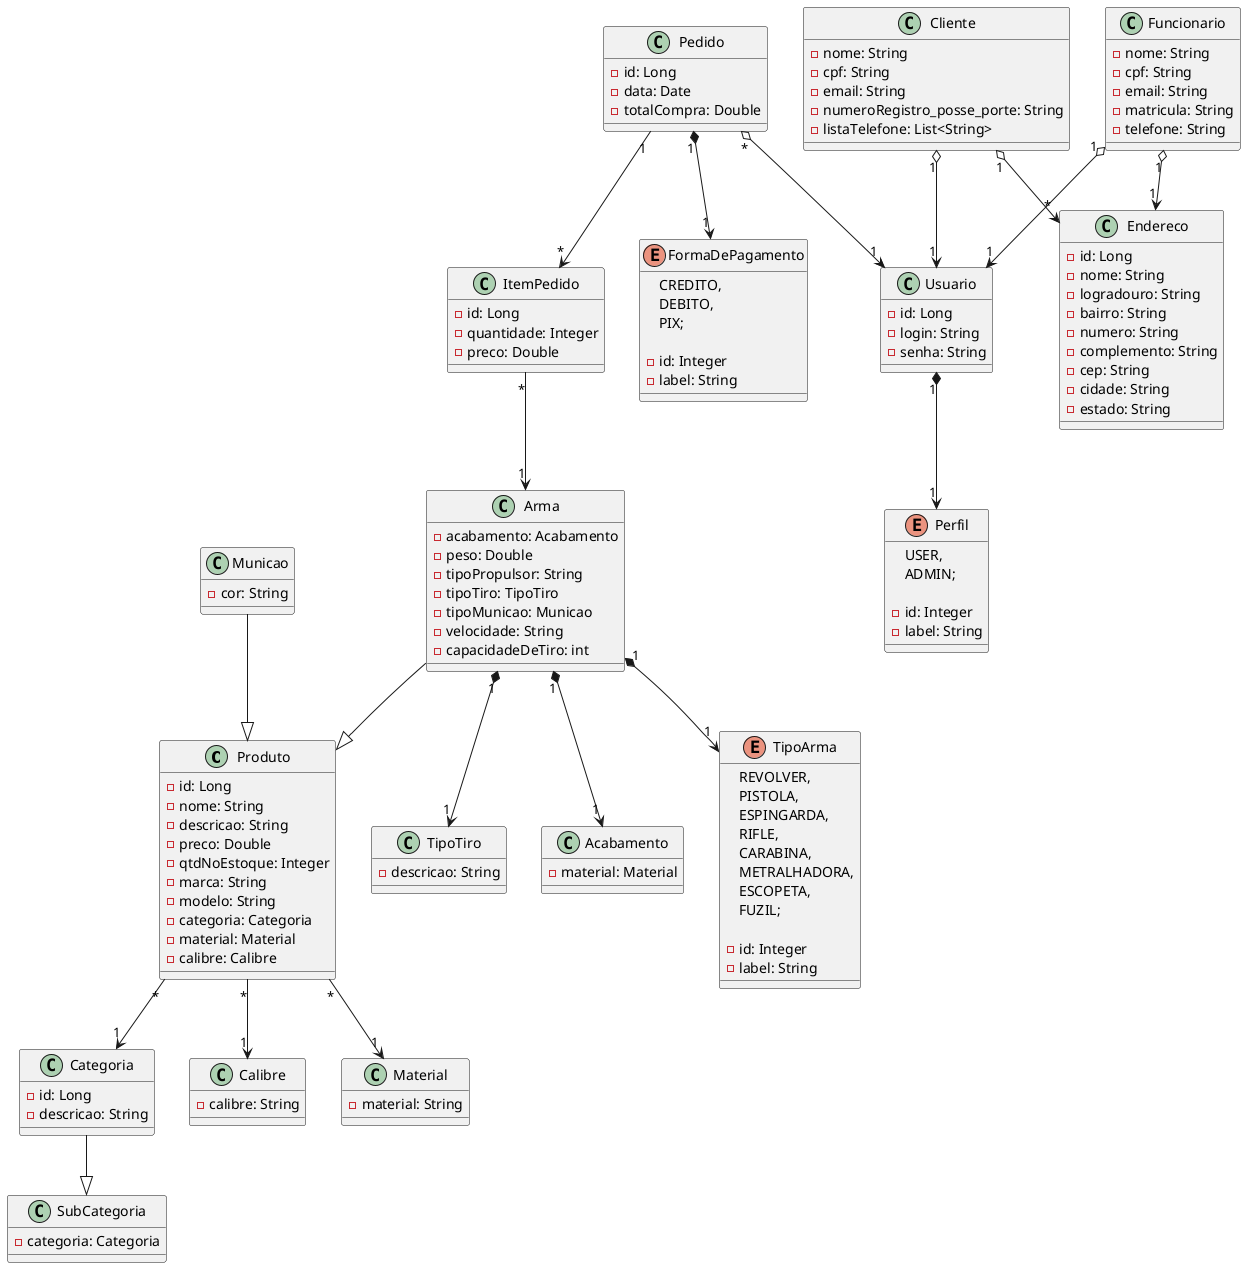 @startuml Tabacaria
'========Produto========='
class Produto{
    - id: Long
    - nome: String
    - descricao: String
    - preco: Double
    - qtdNoEstoque: Integer
    - marca: String
    - modelo: String
    - categoria: Categoria
    - material: Material
    - calibre: Calibre
}

class Municao{
    - cor: String
}

class Arma{
    - acabamento: Acabamento
    - peso: Double
    - tipoPropulsor: String
    - tipoTiro: TipoTiro
    - tipoMunicao: Municao
    - velocidade: String
    - capacidadeDeTiro: int
}

class Categoria{
    - id: Long
    - descricao: String
}

class SubCategoria{
    - categoria: Categoria
}

class TipoTiro{
    - descricao: String
}

class Acabamento{
    - material: Material
}

class Calibre{
    - calibre: String
}

class Material{
    - material: String
}

enum TipoArma{
    REVOLVER,
    PISTOLA,
    ESPINGARDA,
    RIFLE,
    CARABINA,
    METRALHADORA,
    ESCOPETA,
    FUZIL;

    - id: Integer
    - label: String
}

'========Usuario========='
class Usuario{
    - id: Long
    - login: String
    - senha: String
}

enum Perfil{
    USER,
    ADMIN;

    - id: Integer
    - label: String
}

class Funcionario{
    - nome: String
    - cpf: String
    - email: String
    - matricula: String
    - telefone: String
}

class Cliente{
    - nome: String
    - cpf: String
    - email: String
    - numeroRegistro_posse_porte: String
    - listaTelefone: List<String>
}
'========Venda========='
class Pedido {
    - id: Long
    - data: Date
    - totalCompra: Double
}

class ItemPedido {
    - id: Long
    - quantidade: Integer
    - preco: Double
}
'========Pagamento========='
enum FormaDePagamento {
    CREDITO,
    DEBITO,
    PIX;

    - id: Integer
    - label: String
}
'========Endereco========='
class Endereco {
    - id: Long
    - nome: String
    - logradouro: String
    - bairro: String
    - numero: String
    - complemento: String
    - cep: String
    - cidade: String
    - estado: String
}

'========Relacionamentos========='

Pedido "1" *--> "1" FormaDePagamento
Pedido "1" --> "*" ItemPedido
Pedido "*" o--> "1" Usuario

ItemPedido "*" --> "1" Arma

Usuario "1" *--> "1" Perfil

Funcionario "1" o--> "1" Usuario
Funcionario "1" o--> "1" Endereco

Cliente "1" o--> "*" Endereco
Cliente "1" o--> "1" Usuario

Municao --|> Produto

Arma --|> Produto
Arma "1" *--> "1" TipoArma
Arma "1" *--> "1" TipoTiro
Arma "1" *--> "1" Acabamento

Produto "*" --> "1" Material
Produto "*" --> "1" Categoria
Produto "*" --> "1" Calibre

Categoria --|> SubCategoria


@enduml